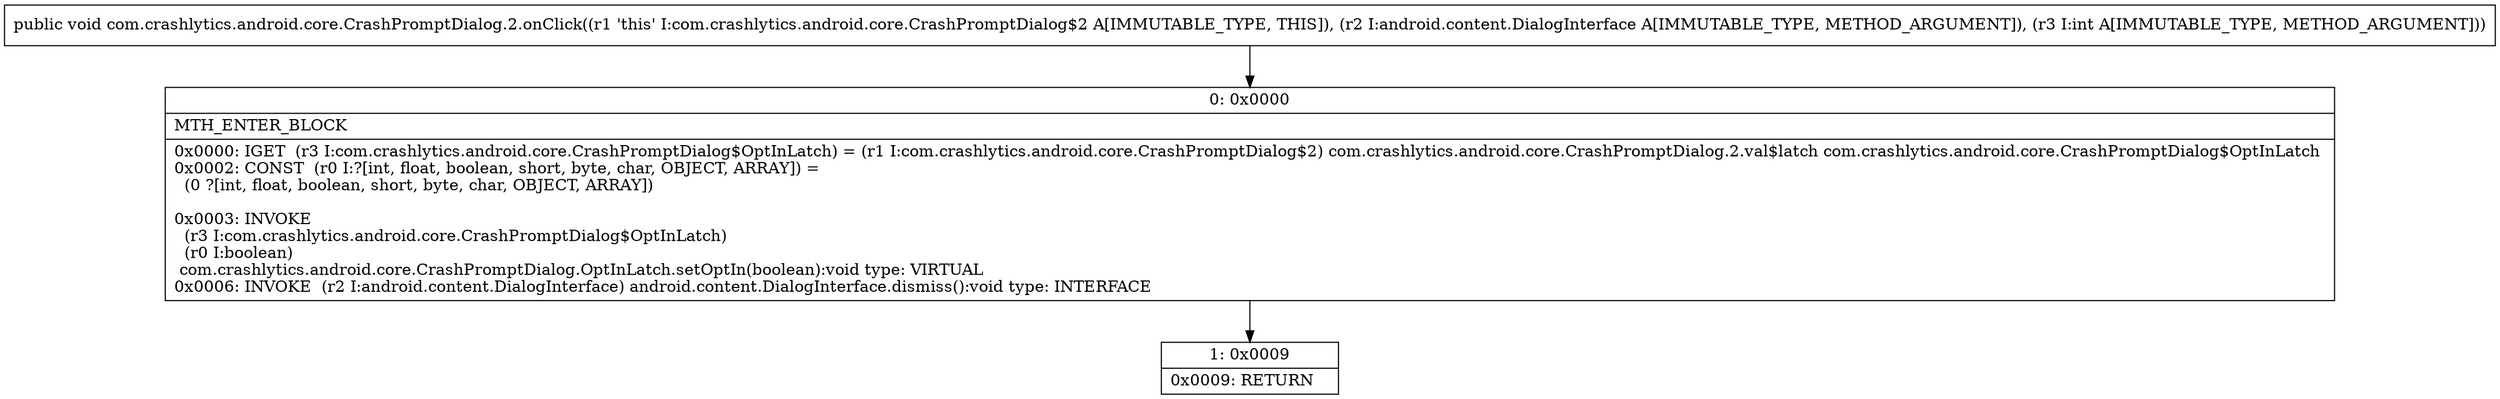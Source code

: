 digraph "CFG forcom.crashlytics.android.core.CrashPromptDialog.2.onClick(Landroid\/content\/DialogInterface;I)V" {
Node_0 [shape=record,label="{0\:\ 0x0000|MTH_ENTER_BLOCK\l|0x0000: IGET  (r3 I:com.crashlytics.android.core.CrashPromptDialog$OptInLatch) = (r1 I:com.crashlytics.android.core.CrashPromptDialog$2) com.crashlytics.android.core.CrashPromptDialog.2.val$latch com.crashlytics.android.core.CrashPromptDialog$OptInLatch \l0x0002: CONST  (r0 I:?[int, float, boolean, short, byte, char, OBJECT, ARRAY]) = \l  (0 ?[int, float, boolean, short, byte, char, OBJECT, ARRAY])\l \l0x0003: INVOKE  \l  (r3 I:com.crashlytics.android.core.CrashPromptDialog$OptInLatch)\l  (r0 I:boolean)\l com.crashlytics.android.core.CrashPromptDialog.OptInLatch.setOptIn(boolean):void type: VIRTUAL \l0x0006: INVOKE  (r2 I:android.content.DialogInterface) android.content.DialogInterface.dismiss():void type: INTERFACE \l}"];
Node_1 [shape=record,label="{1\:\ 0x0009|0x0009: RETURN   \l}"];
MethodNode[shape=record,label="{public void com.crashlytics.android.core.CrashPromptDialog.2.onClick((r1 'this' I:com.crashlytics.android.core.CrashPromptDialog$2 A[IMMUTABLE_TYPE, THIS]), (r2 I:android.content.DialogInterface A[IMMUTABLE_TYPE, METHOD_ARGUMENT]), (r3 I:int A[IMMUTABLE_TYPE, METHOD_ARGUMENT])) }"];
MethodNode -> Node_0;
Node_0 -> Node_1;
}

